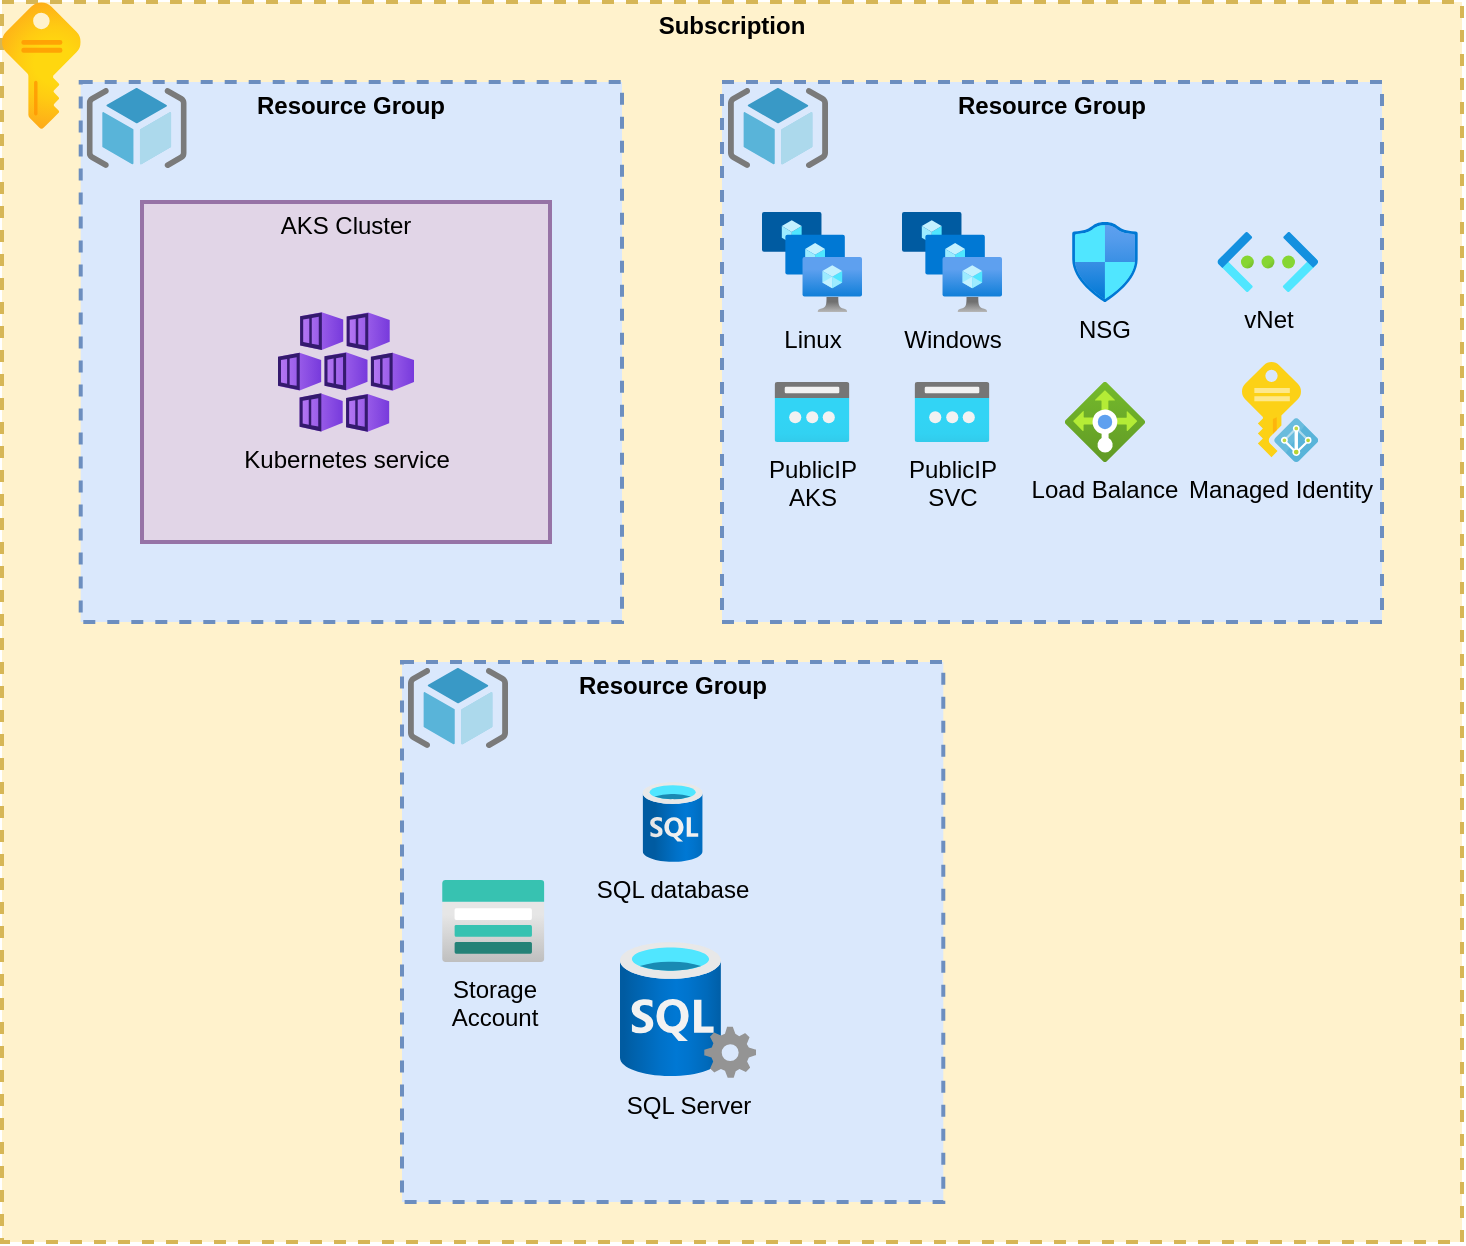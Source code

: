 <mxfile version="20.8.5" type="device"><diagram id="lP6kUkbnuCLuj8rxc4bE" name="Page-1"><mxGraphModel dx="1434" dy="822" grid="1" gridSize="10" guides="1" tooltips="1" connect="1" arrows="1" fold="1" page="1" pageScale="1" pageWidth="850" pageHeight="1100" math="0" shadow="0"><root><mxCell id="0"/><mxCell id="1" parent="0"/><mxCell id="KOpX81_iWJm6GMBUcepZ-5" value="&lt;b&gt;Subscription&lt;/b&gt;" style="fontStyle=0;verticalAlign=top;align=center;spacingTop=-2;fillColor=#fff2cc;rounded=0;whiteSpace=wrap;html=1;strokeColor=#d6b656;strokeWidth=2;dashed=1;container=1;collapsible=0;expand=0;recursiveResize=0;" parent="1" vertex="1"><mxGeometry x="40" y="60" width="730" height="620" as="geometry"/></mxCell><mxCell id="KOpX81_iWJm6GMBUcepZ-3" value="" style="aspect=fixed;html=1;points=[];align=center;image;fontSize=12;image=img/lib/azure2/general/Subscriptions.svg;" parent="KOpX81_iWJm6GMBUcepZ-5" vertex="1"><mxGeometry width="39.35" height="63.5" as="geometry"/></mxCell><mxCell id="KOpX81_iWJm6GMBUcepZ-6" value="&lt;b&gt;Resource Group&lt;/b&gt;" style="fontStyle=0;verticalAlign=top;align=center;spacingTop=-2;fillColor=#dae8fc;rounded=0;whiteSpace=wrap;html=1;strokeColor=#6c8ebf;strokeWidth=2;dashed=1;container=1;collapsible=0;expand=0;recursiveResize=0;" parent="KOpX81_iWJm6GMBUcepZ-5" vertex="1"><mxGeometry x="39.35" y="40" width="270.65" height="270" as="geometry"/></mxCell><mxCell id="KOpX81_iWJm6GMBUcepZ-4" value="" style="sketch=0;aspect=fixed;html=1;points=[];align=center;image;fontSize=12;image=img/lib/mscae/ResourceGroup.svg;" parent="KOpX81_iWJm6GMBUcepZ-6" vertex="1"><mxGeometry x="3" y="3" width="50" height="40" as="geometry"/></mxCell><mxCell id="KOpX81_iWJm6GMBUcepZ-7" value="AKS Cluster" style="fontStyle=0;verticalAlign=top;align=center;spacingTop=-2;fillColor=#e1d5e7;rounded=0;whiteSpace=wrap;html=1;strokeColor=#9673a6;strokeWidth=2;container=1;collapsible=0;expand=0;recursiveResize=0;" parent="KOpX81_iWJm6GMBUcepZ-6" vertex="1"><mxGeometry x="30.65" y="60" width="204" height="170" as="geometry"/></mxCell><mxCell id="vYFwn538tqTt7vSuz1gX-4" value="Kubernetes service" style="aspect=fixed;html=1;points=[];align=center;image;fontSize=12;image=img/lib/azure2/containers/Kubernetes_Services.svg;labelBackgroundColor=none;" parent="KOpX81_iWJm6GMBUcepZ-7" vertex="1"><mxGeometry x="68" y="55" width="68" height="60" as="geometry"/></mxCell><mxCell id="vYFwn538tqTt7vSuz1gX-1" value="&lt;b&gt;Resource Group&lt;/b&gt;" style="fontStyle=0;verticalAlign=top;align=center;spacingTop=-2;fillColor=#dae8fc;rounded=0;whiteSpace=wrap;html=1;strokeColor=#6c8ebf;strokeWidth=2;dashed=1;container=1;collapsible=0;expand=0;recursiveResize=0;" parent="KOpX81_iWJm6GMBUcepZ-5" vertex="1"><mxGeometry x="360" y="40" width="330" height="270" as="geometry"/></mxCell><mxCell id="vYFwn538tqTt7vSuz1gX-2" value="" style="sketch=0;aspect=fixed;html=1;points=[];align=center;image;fontSize=12;image=img/lib/mscae/ResourceGroup.svg;" parent="vYFwn538tqTt7vSuz1gX-1" vertex="1"><mxGeometry x="3" y="3" width="50" height="40" as="geometry"/></mxCell><mxCell id="vYFwn538tqTt7vSuz1gX-5" value="Linux" style="aspect=fixed;html=1;points=[];align=center;image;fontSize=12;image=img/lib/azure2/compute/VM_Scale_Sets.svg;labelBackgroundColor=none;" parent="vYFwn538tqTt7vSuz1gX-1" vertex="1"><mxGeometry x="20" y="65" width="50" height="50" as="geometry"/></mxCell><mxCell id="vYFwn538tqTt7vSuz1gX-6" value="Windows" style="aspect=fixed;html=1;points=[];align=center;image;fontSize=12;image=img/lib/azure2/compute/VM_Scale_Sets.svg;labelBackgroundColor=none;" parent="vYFwn538tqTt7vSuz1gX-1" vertex="1"><mxGeometry x="90" y="65" width="50" height="50" as="geometry"/></mxCell><mxCell id="vYFwn538tqTt7vSuz1gX-10" value="PublicIP&lt;br&gt;AKS" style="aspect=fixed;html=1;points=[];align=center;image;fontSize=12;image=img/lib/azure2/networking/Public_IP_Addresses.svg;labelBackgroundColor=none;" parent="vYFwn538tqTt7vSuz1gX-1" vertex="1"><mxGeometry x="26.25" y="150" width="37.5" height="30" as="geometry"/></mxCell><mxCell id="vYFwn538tqTt7vSuz1gX-11" value="PublicIP&lt;br&gt;SVC" style="aspect=fixed;html=1;points=[];align=center;image;fontSize=12;image=img/lib/azure2/networking/Public_IP_Addresses.svg;labelBackgroundColor=none;" parent="vYFwn538tqTt7vSuz1gX-1" vertex="1"><mxGeometry x="96.25" y="150" width="37.5" height="30" as="geometry"/></mxCell><mxCell id="vYFwn538tqTt7vSuz1gX-9" value="NSG" style="aspect=fixed;html=1;points=[];align=center;image;fontSize=12;image=img/lib/azure2/networking/Network_Security_Groups.svg;labelBackgroundColor=none;" parent="vYFwn538tqTt7vSuz1gX-1" vertex="1"><mxGeometry x="175" y="70" width="32.94" height="40" as="geometry"/></mxCell><mxCell id="vYFwn538tqTt7vSuz1gX-7" value="Load Balance" style="aspect=fixed;html=1;points=[];align=center;image;fontSize=12;image=img/lib/azure2/networking/Load_Balancers.svg;labelBackgroundColor=none;" parent="vYFwn538tqTt7vSuz1gX-1" vertex="1"><mxGeometry x="171.47" y="150" width="40" height="40" as="geometry"/></mxCell><mxCell id="vYFwn538tqTt7vSuz1gX-8" value="vNet" style="aspect=fixed;html=1;points=[];align=center;image;fontSize=12;image=img/lib/azure2/networking/Virtual_Networks.svg;labelBackgroundColor=none;" parent="vYFwn538tqTt7vSuz1gX-1" vertex="1"><mxGeometry x="247.75" y="75" width="50.25" height="30" as="geometry"/></mxCell><mxCell id="vYFwn538tqTt7vSuz1gX-13" value="Managed Identity " style="sketch=0;aspect=fixed;html=1;points=[];align=center;image;fontSize=12;image=img/lib/mscae/Managed_Identities.svg;labelBackgroundColor=none;" parent="vYFwn538tqTt7vSuz1gX-1" vertex="1"><mxGeometry x="260" y="140" width="38" height="50" as="geometry"/></mxCell><mxCell id="R7GCB2U8yP_1CaNiQ7Ag-1" value="&lt;b&gt;Resource Group&lt;/b&gt;" style="fontStyle=0;verticalAlign=top;align=center;spacingTop=-2;fillColor=#dae8fc;rounded=0;whiteSpace=wrap;html=1;strokeColor=#6c8ebf;strokeWidth=2;dashed=1;container=1;collapsible=0;expand=0;recursiveResize=0;" parent="KOpX81_iWJm6GMBUcepZ-5" vertex="1"><mxGeometry x="200" y="330" width="270.65" height="270" as="geometry"/></mxCell><mxCell id="R7GCB2U8yP_1CaNiQ7Ag-2" value="" style="sketch=0;aspect=fixed;html=1;points=[];align=center;image;fontSize=12;image=img/lib/mscae/ResourceGroup.svg;" parent="R7GCB2U8yP_1CaNiQ7Ag-1" vertex="1"><mxGeometry x="3" y="3" width="50" height="40" as="geometry"/></mxCell><mxCell id="R7GCB2U8yP_1CaNiQ7Ag-9" value="SQL Server" style="aspect=fixed;html=1;points=[];align=center;image;fontSize=12;image=img/lib/azure2/databases/SQL_Server.svg;labelBackgroundColor=none;fontColor=#000000;" parent="R7GCB2U8yP_1CaNiQ7Ag-1" vertex="1"><mxGeometry x="109" y="140" width="68" height="68" as="geometry"/></mxCell><mxCell id="R7GCB2U8yP_1CaNiQ7Ag-10" value="SQL database" style="aspect=fixed;html=1;points=[];align=center;image;fontSize=12;image=img/lib/azure2/databases/SQL_Database.svg;labelBackgroundColor=none;fontColor=#000000;" parent="R7GCB2U8yP_1CaNiQ7Ag-1" vertex="1"><mxGeometry x="120.33" y="60" width="30" height="40" as="geometry"/></mxCell><mxCell id="QfMRNytSbzrYdd0nmb3K-1" value="Storage&lt;br&gt;Account" style="aspect=fixed;html=1;points=[];align=center;image;fontSize=12;image=img/lib/azure2/storage/Storage_Accounts.svg;labelBackgroundColor=none;" vertex="1" parent="R7GCB2U8yP_1CaNiQ7Ag-1"><mxGeometry x="20" y="109" width="51.25" height="41" as="geometry"/></mxCell></root></mxGraphModel></diagram></mxfile>